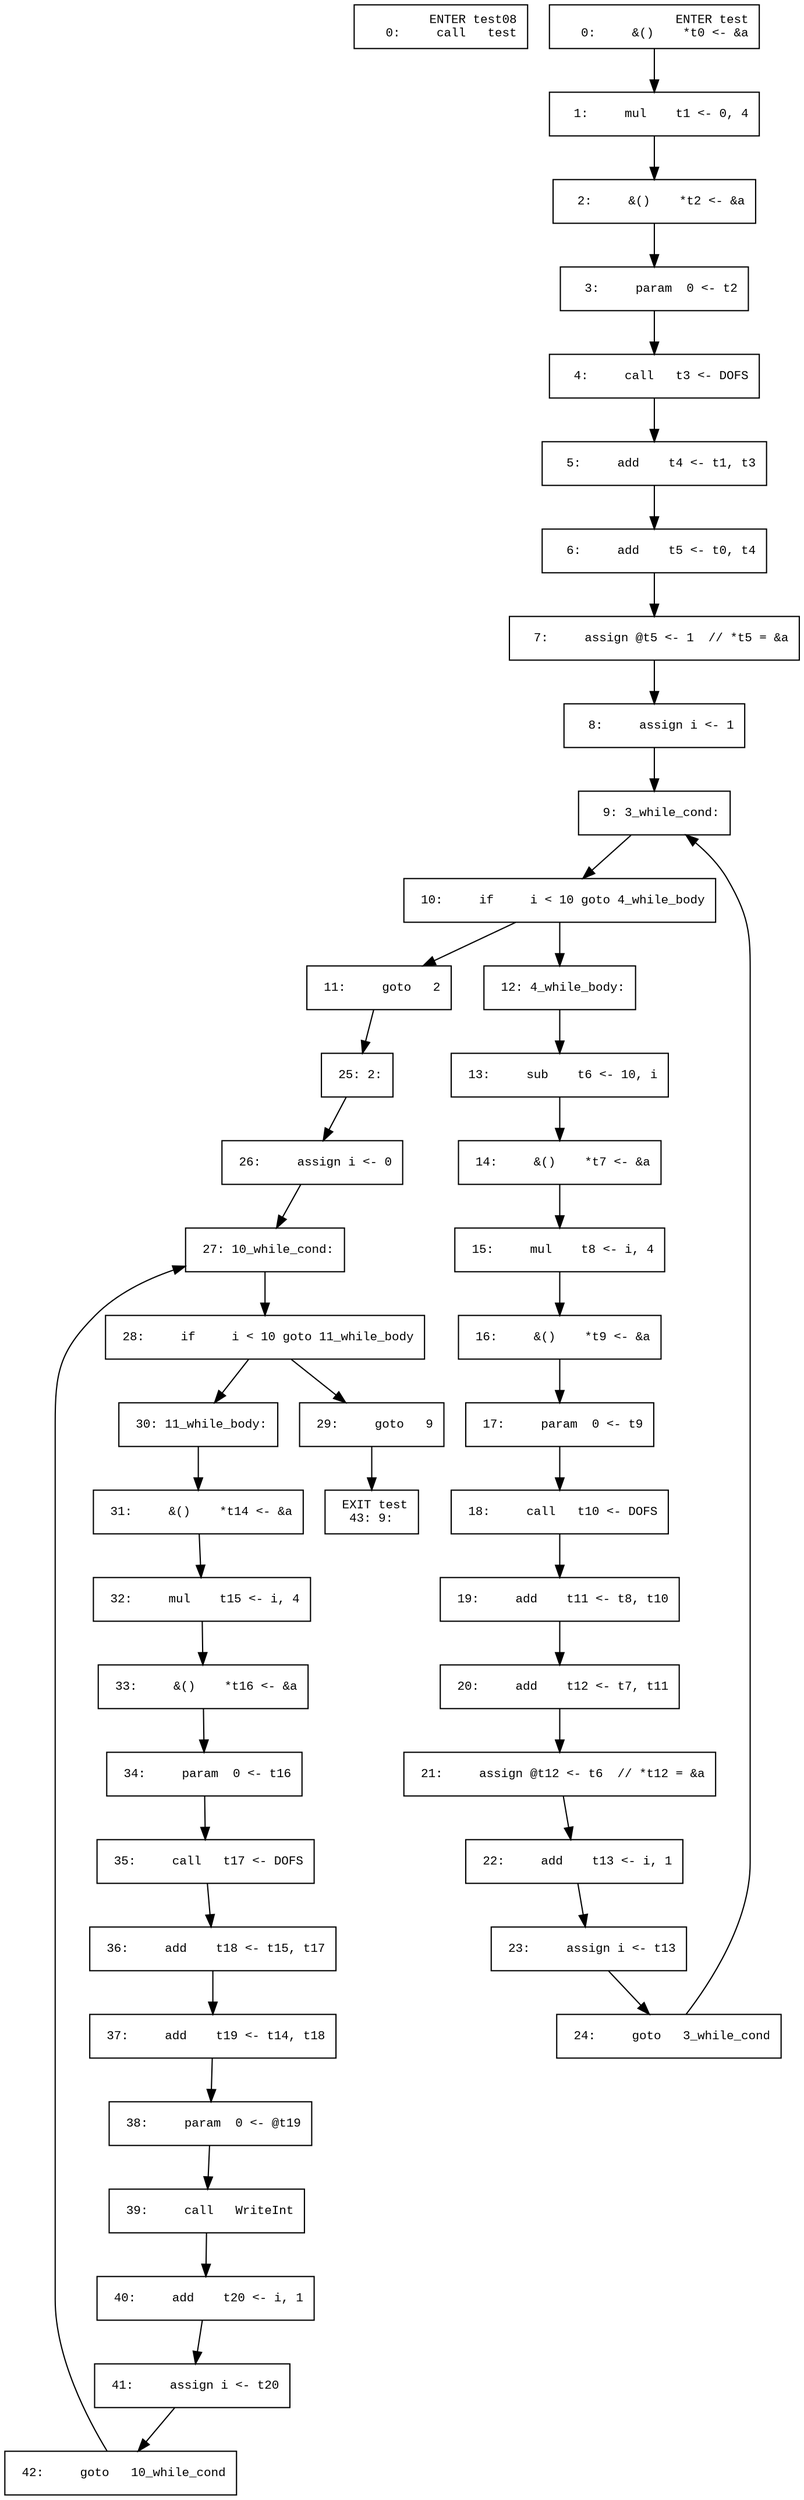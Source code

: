digraph CFG {
  graph [fontname="Times New Roman",fontsize=10];
  node  [fontname="Courier New",fontsize=10];
  edge  [fontname="Times New Roman",fontsize=10];
// scope 'test08'
node0 [label=" ENTER test08\r   0:     call   test\l",shape=box];
// scope 'test'
node1 [label=" ENTER test\r   0:     &()    *t0 <- &a\l",shape=box];
node1 -> node2;
node2 [label="  1:     mul    t1 <- 0, 4\l",shape=box];
node2 -> node3;
node3 [label="  2:     &()    *t2 <- &a\l",shape=box];
node3 -> node4;
node4 [label="  3:     param  0 <- t2\l",shape=box];
node4 -> node5;
node5 [label="  4:     call   t3 <- DOFS\l",shape=box];
node5 -> node6;
node6 [label="  5:     add    t4 <- t1, t3\l",shape=box];
node6 -> node7;
node7 [label="  6:     add    t5 <- t0, t4\l",shape=box];
node7 -> node8;
node8 [label="  7:     assign @t5 <- 1  // *t5 = &a\l",shape=box];
node8 -> node9;
node9 [label="  8:     assign i <- 1\l",shape=box];
node9 -> node10;
node10 [label="  9: 3_while_cond:\l",shape=box];
node10 -> node11;
node11 [label=" 10:     if     i < 10 goto 4_while_body\l",shape=box];
node11 -> node13;
node11 -> node12;
node12 [label=" 11:     goto   2\l",shape=box];
node12 -> node26;
node13 [label=" 12: 4_while_body:\l",shape=box];
node13 -> node14;
node14 [label=" 13:     sub    t6 <- 10, i\l",shape=box];
node14 -> node15;
node15 [label=" 14:     &()    *t7 <- &a\l",shape=box];
node15 -> node16;
node16 [label=" 15:     mul    t8 <- i, 4\l",shape=box];
node16 -> node17;
node17 [label=" 16:     &()    *t9 <- &a\l",shape=box];
node17 -> node18;
node18 [label=" 17:     param  0 <- t9\l",shape=box];
node18 -> node19;
node19 [label=" 18:     call   t10 <- DOFS\l",shape=box];
node19 -> node20;
node20 [label=" 19:     add    t11 <- t8, t10\l",shape=box];
node20 -> node21;
node21 [label=" 20:     add    t12 <- t7, t11\l",shape=box];
node21 -> node22;
node22 [label=" 21:     assign @t12 <- t6  // *t12 = &a\l",shape=box];
node22 -> node23;
node23 [label=" 22:     add    t13 <- i, 1\l",shape=box];
node23 -> node24;
node24 [label=" 23:     assign i <- t13\l",shape=box];
node24 -> node25;
node25 [label=" 24:     goto   3_while_cond\l",shape=box];
node25 -> node10;
node26 [label=" 25: 2:\l",shape=box];
node26 -> node27;
node27 [label=" 26:     assign i <- 0\l",shape=box];
node27 -> node28;
node28 [label=" 27: 10_while_cond:\l",shape=box];
node28 -> node29;
node29 [label=" 28:     if     i < 10 goto 11_while_body\l",shape=box];
node29 -> node31;
node29 -> node30;
node30 [label=" 29:     goto   9\l",shape=box];
node30 -> node44;
node31 [label=" 30: 11_while_body:\l",shape=box];
node31 -> node32;
node32 [label=" 31:     &()    *t14 <- &a\l",shape=box];
node32 -> node33;
node33 [label=" 32:     mul    t15 <- i, 4\l",shape=box];
node33 -> node34;
node34 [label=" 33:     &()    *t16 <- &a\l",shape=box];
node34 -> node35;
node35 [label=" 34:     param  0 <- t16\l",shape=box];
node35 -> node36;
node36 [label=" 35:     call   t17 <- DOFS\l",shape=box];
node36 -> node37;
node37 [label=" 36:     add    t18 <- t15, t17\l",shape=box];
node37 -> node38;
node38 [label=" 37:     add    t19 <- t14, t18\l",shape=box];
node38 -> node39;
node39 [label=" 38:     param  0 <- @t19\l",shape=box];
node39 -> node40;
node40 [label=" 39:     call   WriteInt\l",shape=box];
node40 -> node41;
node41 [label=" 40:     add    t20 <- i, 1\l",shape=box];
node41 -> node42;
node42 [label=" 41:     assign i <- t20\l",shape=box];
node42 -> node43;
node43 [label=" 42:     goto   10_while_cond\l",shape=box];
node43 -> node28;
node44 [label=" EXIT test\r  43: 9:\l",shape=box];
}
